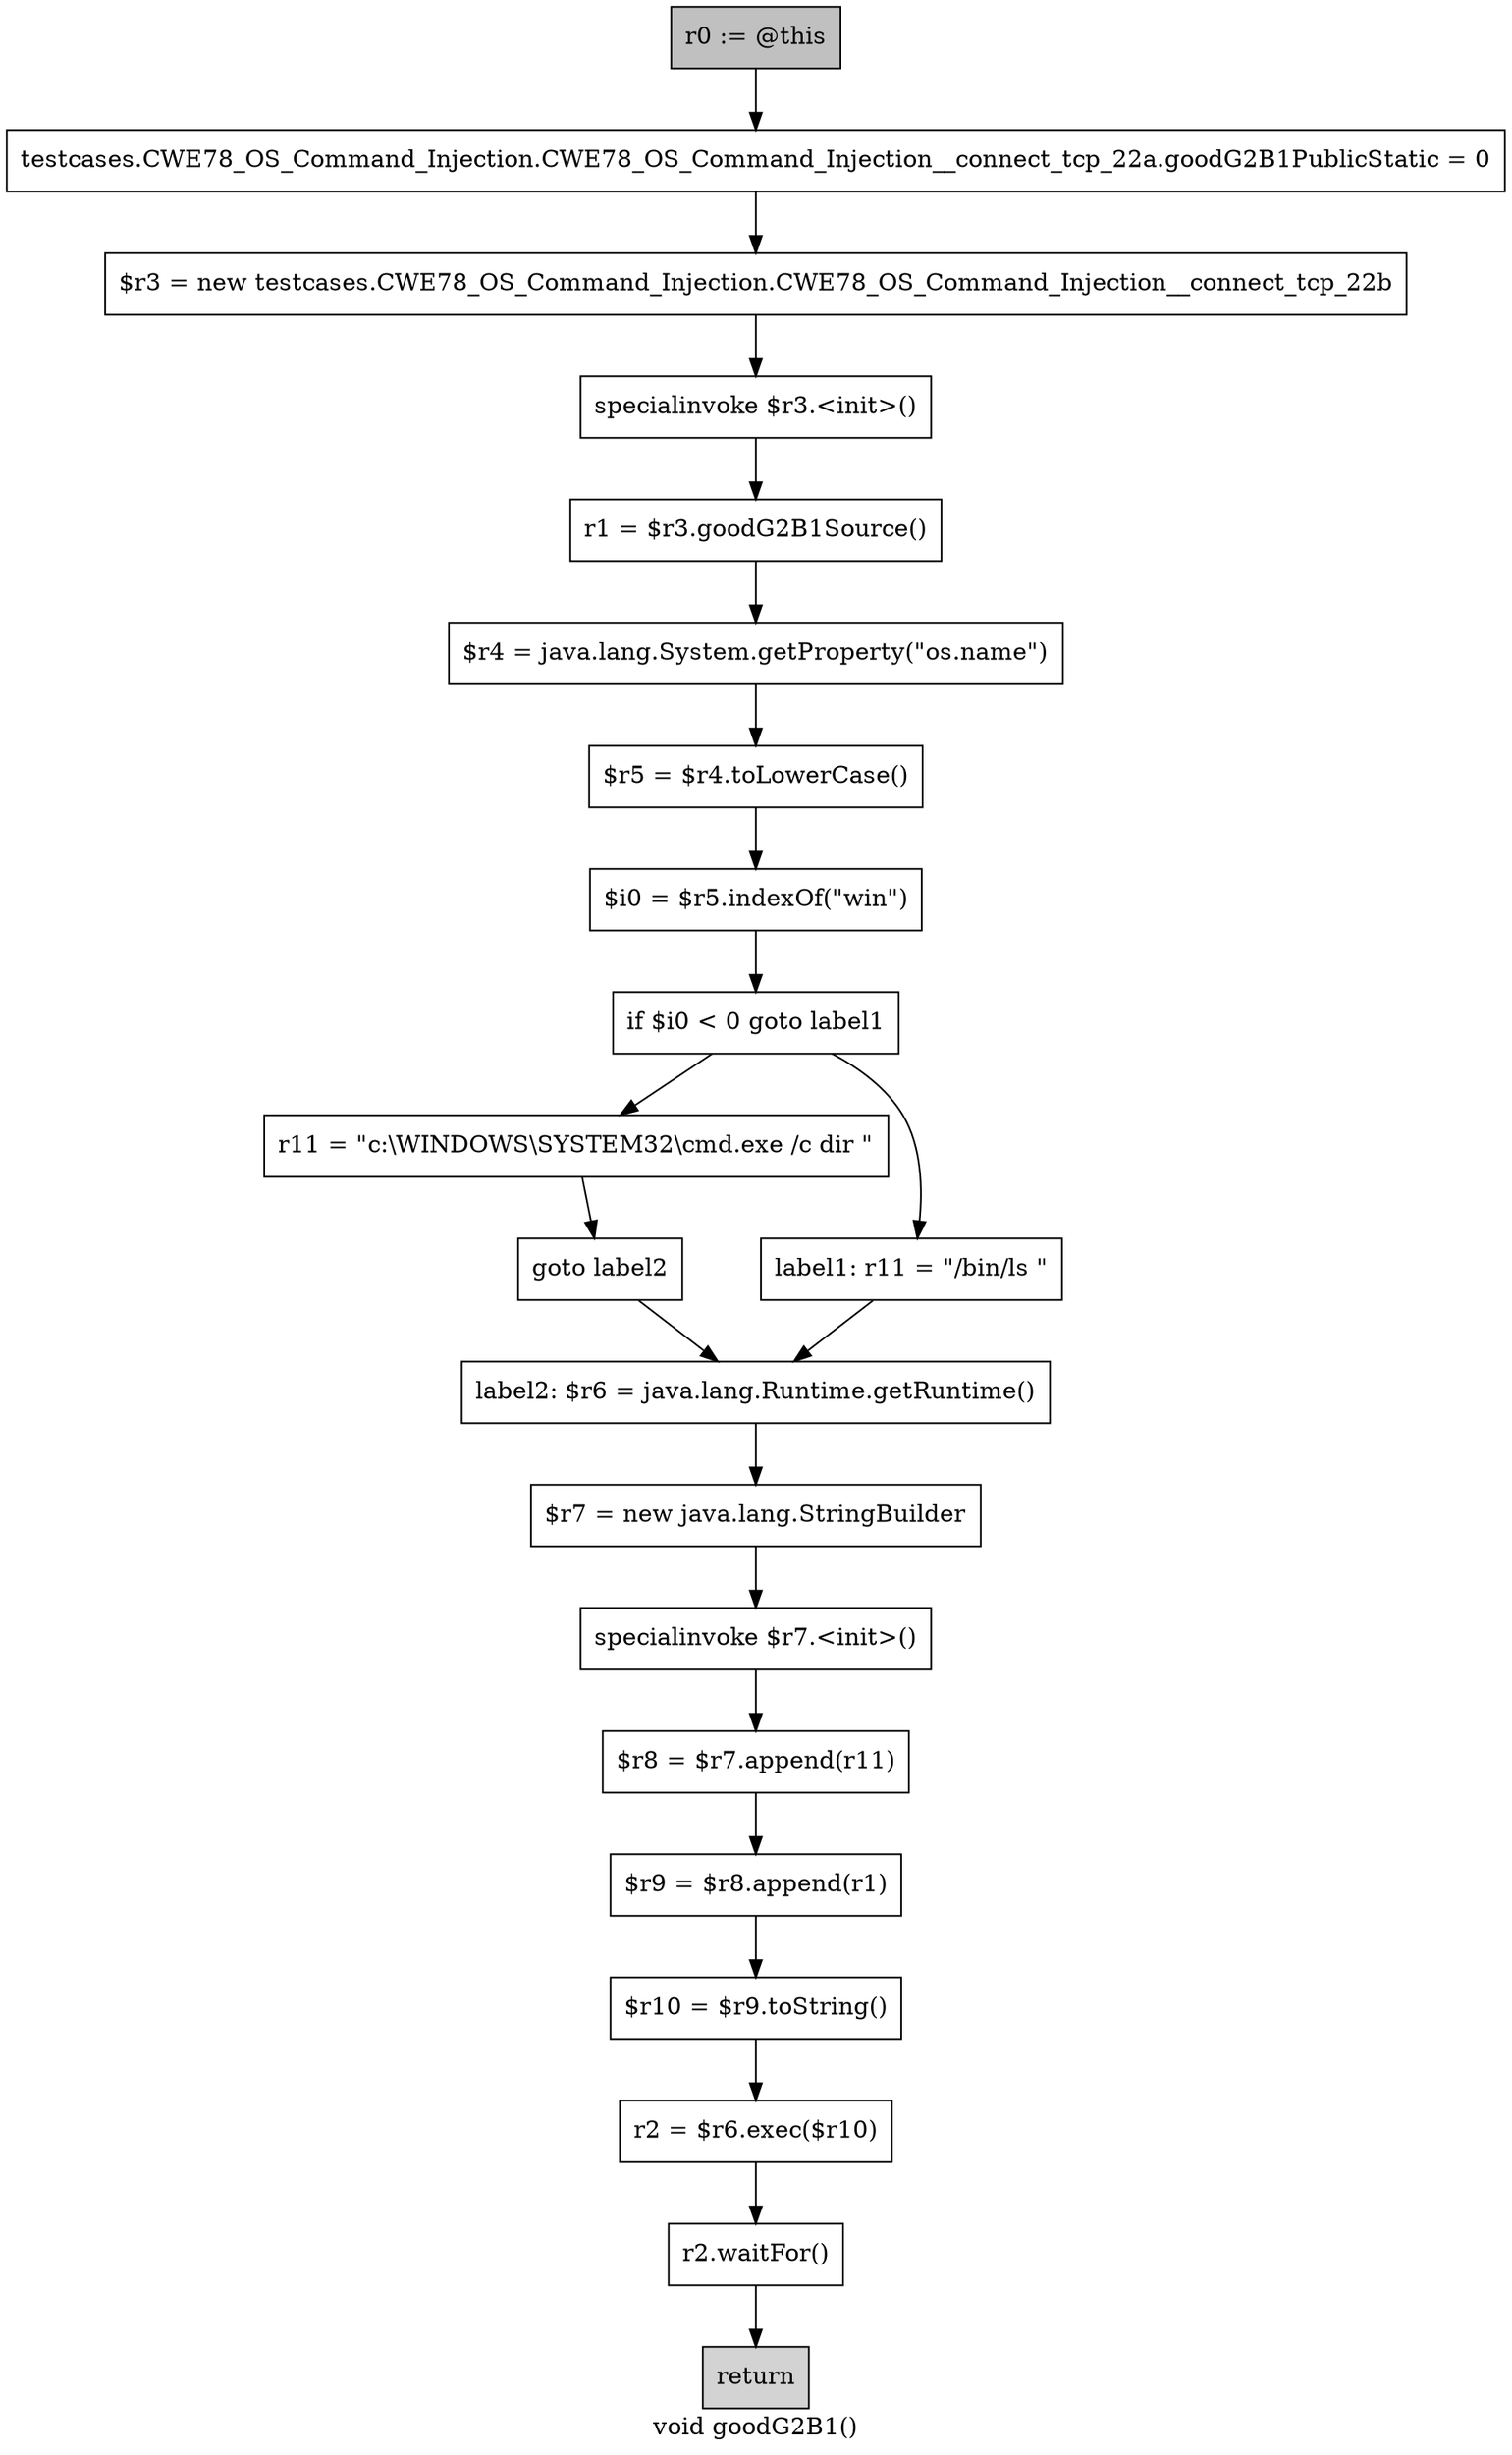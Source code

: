 digraph "void goodG2B1()" {
    label="void goodG2B1()";
    node [shape=box];
    "0" [style=filled,fillcolor=gray,label="r0 := @this",];
    "1" [label="testcases.CWE78_OS_Command_Injection.CWE78_OS_Command_Injection__connect_tcp_22a.goodG2B1PublicStatic = 0",];
    "0"->"1";
    "2" [label="$r3 = new testcases.CWE78_OS_Command_Injection.CWE78_OS_Command_Injection__connect_tcp_22b",];
    "1"->"2";
    "3" [label="specialinvoke $r3.<init>()",];
    "2"->"3";
    "4" [label="r1 = $r3.goodG2B1Source()",];
    "3"->"4";
    "5" [label="$r4 = java.lang.System.getProperty(\"os.name\")",];
    "4"->"5";
    "6" [label="$r5 = $r4.toLowerCase()",];
    "5"->"6";
    "7" [label="$i0 = $r5.indexOf(\"win\")",];
    "6"->"7";
    "8" [label="if $i0 < 0 goto label1",];
    "7"->"8";
    "9" [label="r11 = \"c:\\WINDOWS\\SYSTEM32\\cmd.exe /c dir \"",];
    "8"->"9";
    "11" [label="label1: r11 = \"/bin/ls \"",];
    "8"->"11";
    "10" [label="goto label2",];
    "9"->"10";
    "12" [label="label2: $r6 = java.lang.Runtime.getRuntime()",];
    "10"->"12";
    "11"->"12";
    "13" [label="$r7 = new java.lang.StringBuilder",];
    "12"->"13";
    "14" [label="specialinvoke $r7.<init>()",];
    "13"->"14";
    "15" [label="$r8 = $r7.append(r11)",];
    "14"->"15";
    "16" [label="$r9 = $r8.append(r1)",];
    "15"->"16";
    "17" [label="$r10 = $r9.toString()",];
    "16"->"17";
    "18" [label="r2 = $r6.exec($r10)",];
    "17"->"18";
    "19" [label="r2.waitFor()",];
    "18"->"19";
    "20" [style=filled,fillcolor=lightgray,label="return",];
    "19"->"20";
}
